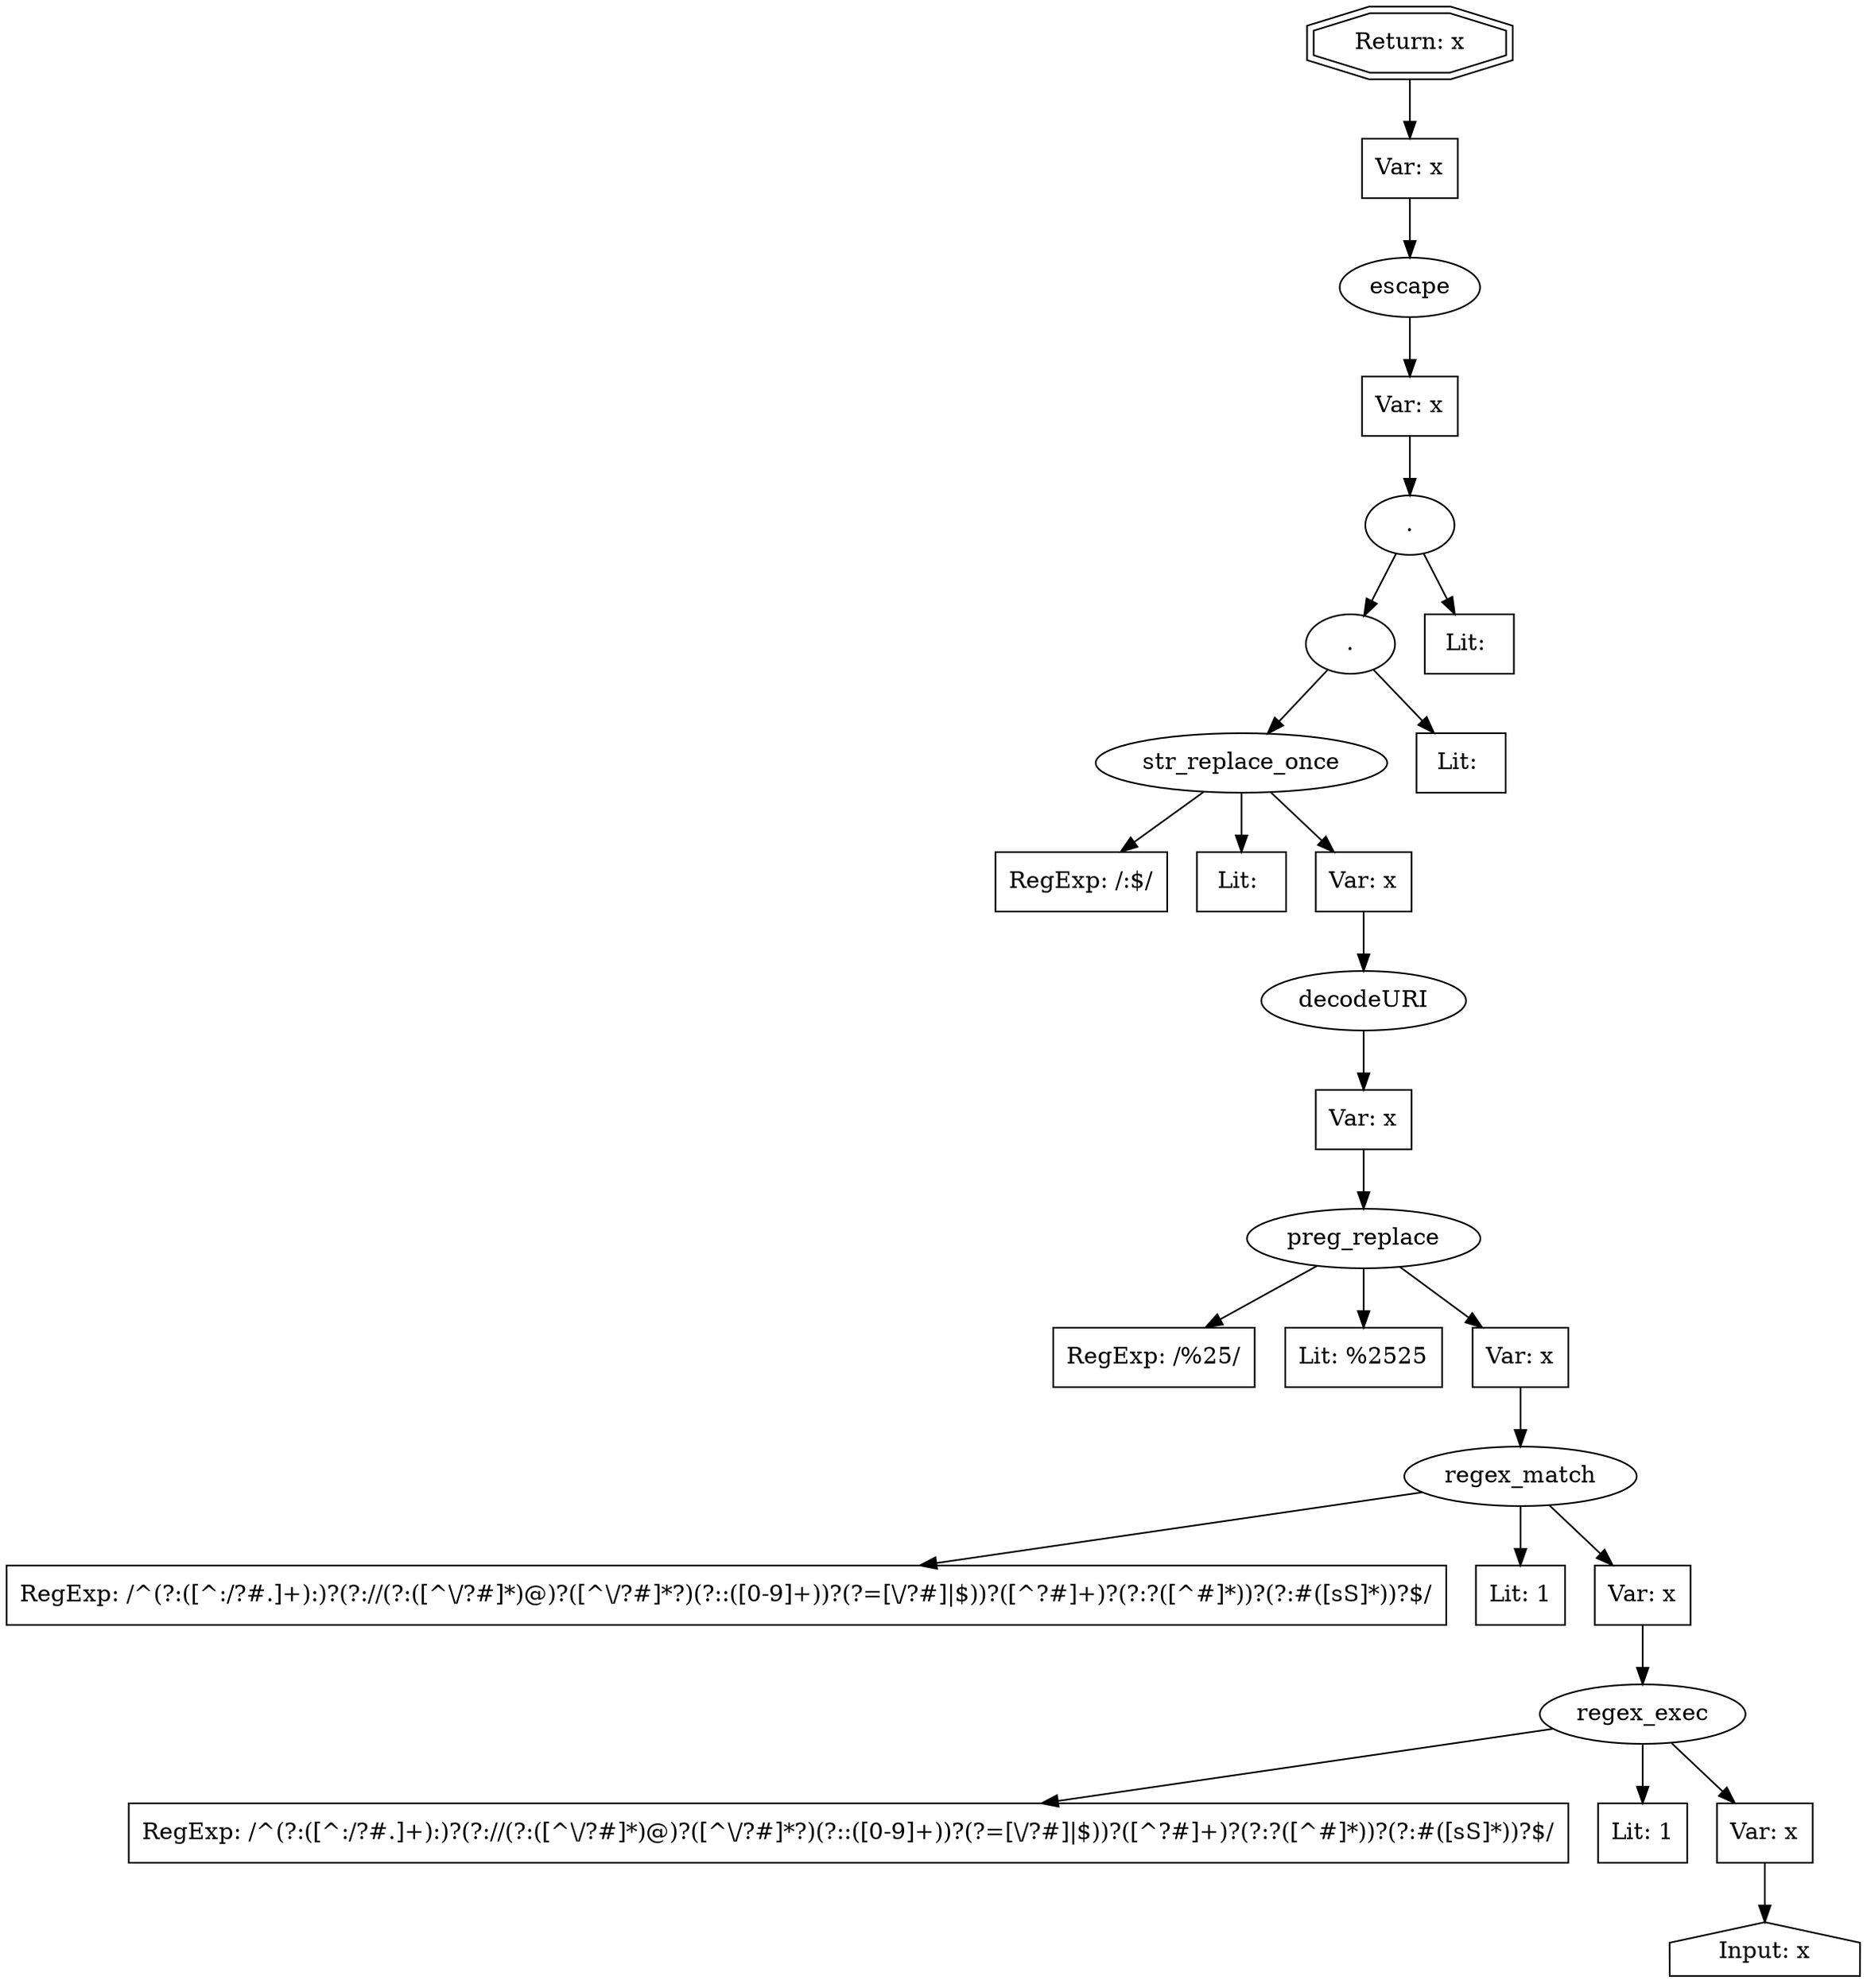 // Finding: e95dd5e2-f779-4877-bc36-3df7868f924d
// Finding.url: https://n.example123.com/news/godfather-and-gorney-podcast-cfb-s-biggest-dumpster-fires?ga_source=cm##%22%3E%3C%2Fiframe%3E%3C%2Fstyle%3E%3C%2Fscript%3E%3C%2Fobject%3E%3C%2Fembed%3E%3C%2Ftextarea%3E%3Cimg%20src=x%20onerror=taintfoxLog('e8becc439ded45838b2f77b73b8c88bd')%3E%3C!--%2F*
// Finding.parentloc: https://n.example123.com/news/godfather-and-gorney-podcast-cfb-s-biggest-dumpster-fires?ga_source=cm##%22%3E%3C%2Fiframe%3E%3C%2Fstyle%3E%3C%2Fscript%3E%3C%2Fobject%3E%3C%2Fembed%3E%3C%2Ftextarea%3E%3Cimg%20src=x%20onerror=taintfoxLog('e8becc439ded45838b2f77b73b8c88bd')%3E%3C!--%2F*
// Finding.domain: n.example123.com
// Finding.base_domain: example123.com
// Finding.source: location.href
// Finding.sink: innerHTML
// Sanitizer.score: 4
// Sanitizer.name: _
// Sanitizer.location: https://s.example119.com/rq/darla/4-8-0/js/g-r-min.js - _:1:3616
// Finding.begin: 10529
// Finding.end: 10534
// Finding.original_uuid: 122743b1-ae35-46ff-bb2e-63e1373f8a45
// Finding.TwentyFiveMillionFlowsId: 645378729
// Finding.script: https://s.example119.com/rq/darla/4-8-0/js/g-r-min.js
// Finding.line: 1
// Exploit.uuid: e8becc43-9ded-4583-8b2f-77b73b8c88bd
// Exploit.success: false
// Exploit.status: validated
// Exploit.method: C
// Exploit.type: html
// Exploit.token: attribute
// Exploit.content: name
// Exploit.quote_type: "
// Exploit.tag: iframe
// Exploit.break_out: #"></iframe></style></script></object></embed></textarea><img src=x onerror=
// Exploit.break_in: ><!--/*
// Exploit.payload: #"></iframe></style></script></object></embed></textarea><img src=x onerror=taintfoxLog(1)><!--/*
// Exploit.begin_taint_url: 0
// Exploit.end_taint_url: 5
// Exploit.replace_begin_url: 96
// Exploit.replace_end_url: 96
// Exploit.replace_begin_param: 17439
// Exploit.replace_end_param: 17439
// Issues.LargestEncodeAttrStringChain: 0
// Issues.LargestTextFragmentEncodeChainLength: 0
// Issues.HasApproximation: false
// Issues.HasMissingImplementation: false
// Issues.HasInfiniteRegexWithFunctionReplacer: false
// Issues.MergedSplitAndJoins: false
// Issues.HasUrlInRhsOfReplace: false
// Issues.HasUrlInLhsOfReplace: false
// Issues.HasCookieValueInLhsOfreplace: false
// Issues.HasCookieValueInRhsOfreplace: false
// Issues.HasCookieValueInMatchPattern: false
// Issues.HasCookieValueInExecPattern: false
// Issues.RemovedLRConcats: false
// Issues.RemovedReplaceArtifacts: false
// Issues.HasUrlInMatchPattern: false
// Issues.HasUrlInExecPattern: false
// Issues.RemovedNOPreplaces: false
// Issues.Known_sanitizer: false
// DepGraph.hash: 280237862
// DepGraph.sanitizer_hash: 280237862

digraph cfg {
n0 [shape=house, label="Input: x"];
n1 [shape=ellipse, label="regex_exec"];
n2 [shape=box, label="RegExp: /^(?:([^:/?#.]+):)?(?:\/\/(?:([^\\/?#]*)@)?([^\\/?#]*?)(?::([0-9]+))?(?=[\\/?#]|$))?([^?#]+)?(?:\?([^#]*))?(?:#([\s\S]*))?$/"];
n3 [shape=box, label="Lit: 1"];
n4 [shape=box, label="Var: x"];
n5 [shape=ellipse, label="regex_match"];
n6 [shape=box, label="RegExp: /^(?:([^:/?#.]+):)?(?:\/\/(?:([^\\/?#]*)@)?([^\\/?#]*?)(?::([0-9]+))?(?=[\\/?#]|$))?([^?#]+)?(?:\?([^#]*))?(?:#([\s\S]*))?$/"];
n7 [shape=box, label="Lit: 1"];
n8 [shape=box, label="Var: x"];
n9 [shape=ellipse, label="preg_replace"];
n10 [shape=box, label="RegExp: /%25/"];
n11 [shape=box, label="Lit: %2525"];
n12 [shape=box, label="Var: x"];
n13 [shape=ellipse, label="decodeURI"];
n14 [shape=box, label="Var: x"];
n15 [shape=ellipse, label="str_replace_once"];
n16 [shape=box, label="RegExp: /:$/"];
n17 [shape=box, label="Lit: "];
n18 [shape=box, label="Var: x"];
n19 [shape=ellipse, label="."];
n20 [shape=box, label="Lit: "];
n21 [shape=ellipse, label="."];
n22 [shape=box, label="Lit: "];
n23 [shape=ellipse, label="escape"];
n24 [shape=box, label="Var: x"];
n25 [shape=box, label="Var: x"];
n26 [shape=doubleoctagon, label="Return: x"];
n4 -> n0;
n1 -> n2;
n1 -> n3;
n1 -> n4;
n8 -> n1;
n5 -> n6;
n5 -> n7;
n5 -> n8;
n12 -> n5;
n9 -> n10;
n9 -> n11;
n9 -> n12;
n14 -> n9;
n13 -> n14;
n18 -> n13;
n15 -> n16;
n15 -> n17;
n15 -> n18;
n19 -> n20;
n19 -> n15;
n21 -> n19;
n21 -> n22;
n24 -> n21;
n23 -> n24;
n25 -> n23;
n26 -> n25;
}
